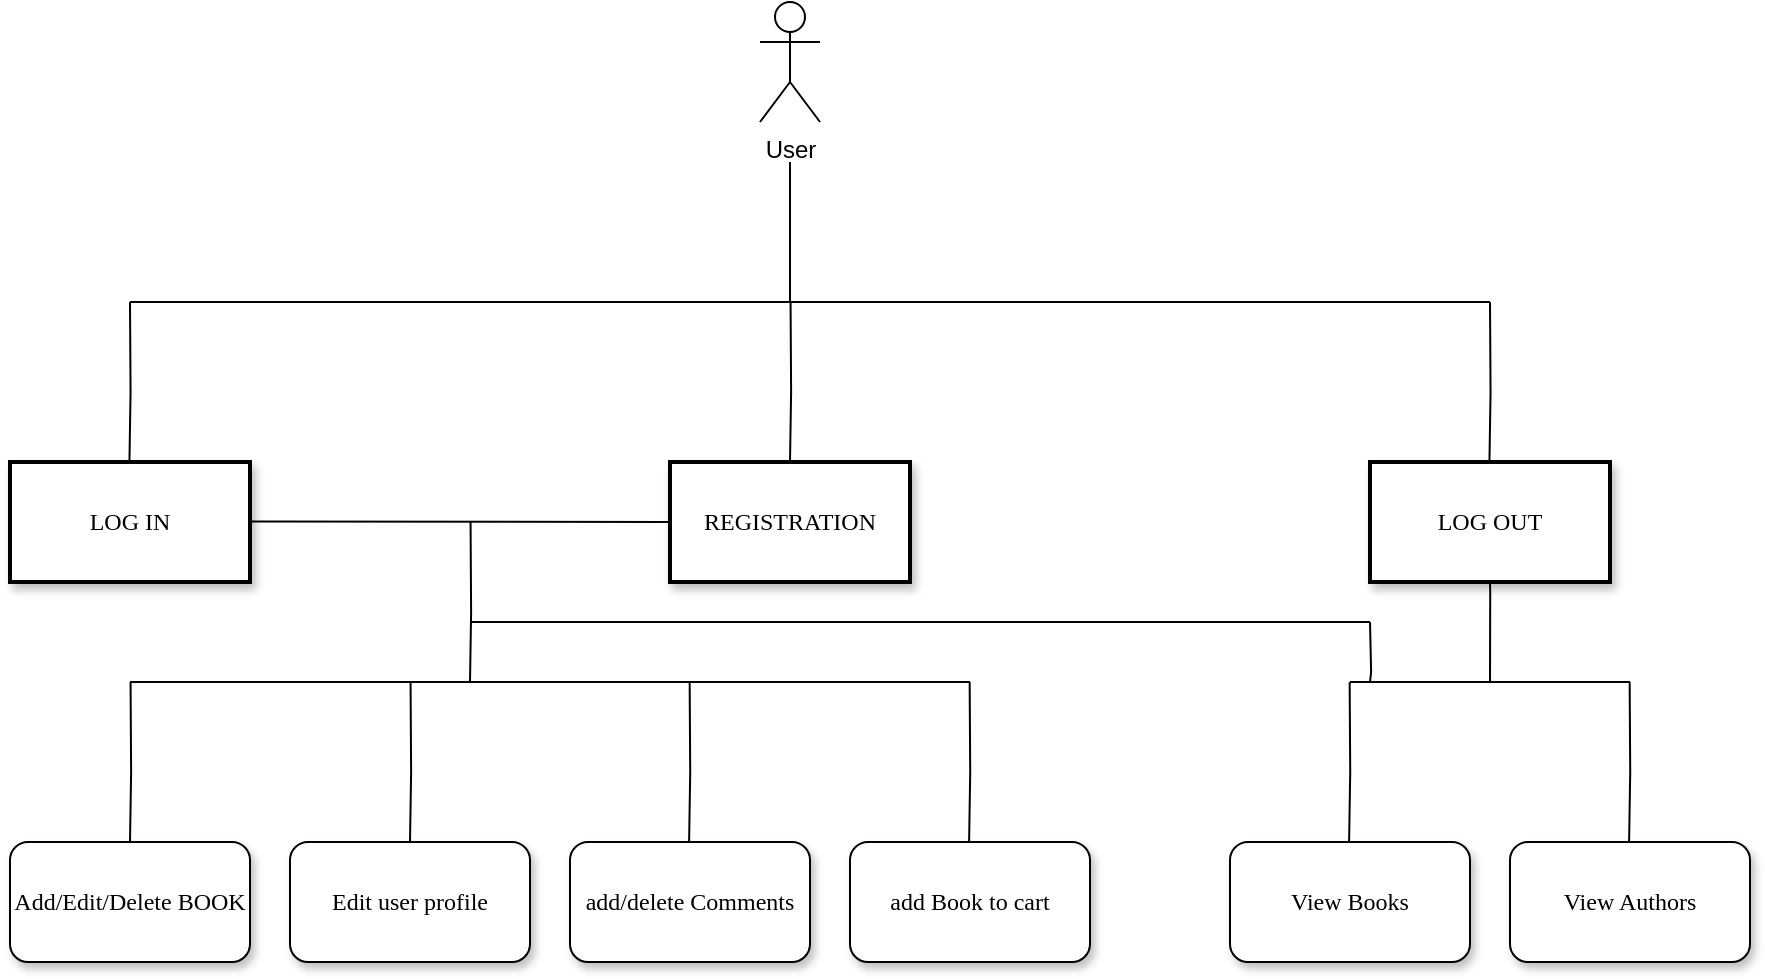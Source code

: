 <mxfile version="24.7.16">
  <diagram name="Page-1" id="10a91c8b-09ff-31b1-d368-03940ed4cc9e">
    <mxGraphModel dx="954" dy="605" grid="1" gridSize="10" guides="1" tooltips="1" connect="1" arrows="1" fold="1" page="1" pageScale="1" pageWidth="1100" pageHeight="850" background="none" math="0" shadow="0">
      <root>
        <mxCell id="0" />
        <mxCell id="1" parent="0" />
        <mxCell id="62893188c0fa7362-2" value="Add/Edit/Delete BOOK" style="whiteSpace=wrap;html=1;rounded=1;shadow=1;labelBackgroundColor=none;strokeWidth=1;fontFamily=Verdana;fontSize=12;align=center;" parent="1" vertex="1">
          <mxGeometry x="160" y="430" width="120" height="60" as="geometry" />
        </mxCell>
        <mxCell id="62893188c0fa7362-3" value="View Books" style="whiteSpace=wrap;html=1;rounded=1;shadow=1;labelBackgroundColor=none;strokeWidth=1;fontFamily=Verdana;fontSize=12;align=center;" parent="1" vertex="1">
          <mxGeometry x="770" y="430" width="120" height="60" as="geometry" />
        </mxCell>
        <mxCell id="62893188c0fa7362-5" value="" style="rounded=0;html=1;labelBackgroundColor=none;startArrow=none;startFill=0;startSize=5;endArrow=none;endFill=0;endSize=5;jettySize=auto;orthogonalLoop=1;strokeWidth=1;fontFamily=Verdana;fontSize=12" parent="1" edge="1">
          <mxGeometry x="-0.359" y="-11" relative="1" as="geometry">
            <mxPoint as="offset" />
            <mxPoint x="550" y="90" as="sourcePoint" />
            <mxPoint x="550" y="160" as="targetPoint" />
          </mxGeometry>
        </mxCell>
        <mxCell id="62893188c0fa7362-8" value="View Authors" style="whiteSpace=wrap;html=1;rounded=1;shadow=1;labelBackgroundColor=none;strokeWidth=1;fontFamily=Verdana;fontSize=12;align=center;" parent="1" vertex="1">
          <mxGeometry x="910" y="430" width="120" height="60" as="geometry" />
        </mxCell>
        <mxCell id="62893188c0fa7362-9" value="add Book to cart" style="whiteSpace=wrap;html=1;rounded=1;shadow=1;labelBackgroundColor=none;strokeWidth=1;fontFamily=Verdana;fontSize=12;align=center;" parent="1" vertex="1">
          <mxGeometry x="580" y="430" width="120" height="60" as="geometry" />
        </mxCell>
        <mxCell id="62893188c0fa7362-10" value="REGISTRATION" style="whiteSpace=wrap;html=1;rounded=0;shadow=1;labelBackgroundColor=none;strokeWidth=2;fontFamily=Verdana;fontSize=12;align=center;" parent="1" vertex="1">
          <mxGeometry x="490" y="240" width="120" height="60" as="geometry" />
        </mxCell>
        <mxCell id="62893188c0fa7362-11" value="LOG OUT" style="whiteSpace=wrap;html=1;rounded=0;shadow=1;labelBackgroundColor=none;strokeWidth=2;fontFamily=Verdana;fontSize=12;align=center;" parent="1" vertex="1">
          <mxGeometry x="840" y="240" width="120" height="60" as="geometry" />
        </mxCell>
        <mxCell id="62893188c0fa7362-12" value="Edit user profile" style="whiteSpace=wrap;html=1;rounded=1;shadow=1;labelBackgroundColor=none;strokeWidth=1;fontFamily=Verdana;fontSize=12;align=center;" parent="1" vertex="1">
          <mxGeometry x="300" y="430" width="120" height="60" as="geometry" />
        </mxCell>
        <mxCell id="62893188c0fa7362-13" value="add/delete Comments" style="whiteSpace=wrap;html=1;rounded=1;shadow=1;labelBackgroundColor=none;strokeWidth=1;fontFamily=Verdana;fontSize=12;align=center;" parent="1" vertex="1">
          <mxGeometry x="440" y="430" width="120" height="60" as="geometry" />
        </mxCell>
        <mxCell id="62893188c0fa7362-15" value="" style="rounded=0;html=1;labelBackgroundColor=none;startArrow=none;startFill=0;startSize=5;endArrow=none;endFill=0;endSize=5;jettySize=auto;orthogonalLoop=1;strokeWidth=1;fontFamily=Verdana;fontSize=12" parent="1" edge="1">
          <mxGeometry x="-0.2" y="14" relative="1" as="geometry">
            <mxPoint as="offset" />
            <mxPoint x="220" y="160" as="sourcePoint" />
            <mxPoint x="900" y="160" as="targetPoint" />
          </mxGeometry>
        </mxCell>
        <mxCell id="62893188c0fa7362-20" value="LOG IN" style="whiteSpace=wrap;html=1;rounded=0;shadow=1;labelBackgroundColor=none;strokeWidth=2;fontFamily=Verdana;fontSize=12;align=center;" parent="1" vertex="1">
          <mxGeometry x="160" y="240" width="120" height="60" as="geometry" />
        </mxCell>
        <mxCell id="62893188c0fa7362-24" value="" style="rounded=0;html=1;labelBackgroundColor=none;startArrow=none;startFill=0;startSize=5;endArrow=none;endFill=0;endSize=5;jettySize=auto;orthogonalLoop=1;strokeWidth=1;fontFamily=Verdana;fontSize=12" parent="1" edge="1">
          <mxGeometry x="0.137" y="-16" relative="1" as="geometry">
            <mxPoint as="offset" />
            <mxPoint x="219.72" y="240" as="sourcePoint" />
            <mxPoint x="220" y="160" as="targetPoint" />
            <Array as="points">
              <mxPoint x="220.28" y="205" />
            </Array>
          </mxGeometry>
        </mxCell>
        <mxCell id="62893188c0fa7362-27" value="" style="rounded=0;html=1;labelBackgroundColor=none;startArrow=none;startFill=0;startSize=5;endArrow=none;endFill=0;endSize=5;jettySize=auto;orthogonalLoop=1;strokeWidth=1;fontFamily=Verdana;fontSize=12" parent="1" edge="1">
          <mxGeometry x="0.137" y="16" relative="1" as="geometry">
            <mxPoint as="offset" />
            <mxPoint x="830" y="350" as="sourcePoint" />
            <mxPoint x="970" y="350" as="targetPoint" />
          </mxGeometry>
        </mxCell>
        <mxCell id="VufN_xIFVLSzE2tCIOWp-1" value="" style="rounded=0;html=1;labelBackgroundColor=none;startArrow=none;startFill=0;startSize=5;endArrow=none;endFill=0;endSize=5;jettySize=auto;orthogonalLoop=1;strokeWidth=1;fontFamily=Verdana;fontSize=12" edge="1" parent="1">
          <mxGeometry x="0.134" y="-16" relative="1" as="geometry">
            <mxPoint as="offset" />
            <mxPoint x="550" y="240" as="sourcePoint" />
            <mxPoint x="550.28" y="160" as="targetPoint" />
            <Array as="points">
              <mxPoint x="550.56" y="205" />
            </Array>
          </mxGeometry>
        </mxCell>
        <mxCell id="VufN_xIFVLSzE2tCIOWp-2" value="" style="rounded=0;html=1;labelBackgroundColor=none;startArrow=none;startFill=0;startSize=5;endArrow=none;endFill=0;endSize=5;jettySize=auto;orthogonalLoop=1;strokeWidth=1;fontFamily=Verdana;fontSize=12" edge="1" parent="1">
          <mxGeometry x="0.137" y="-16" relative="1" as="geometry">
            <mxPoint as="offset" />
            <mxPoint x="899.72" y="240" as="sourcePoint" />
            <mxPoint x="900" y="160" as="targetPoint" />
            <Array as="points">
              <mxPoint x="900.28" y="205" />
            </Array>
          </mxGeometry>
        </mxCell>
        <mxCell id="VufN_xIFVLSzE2tCIOWp-3" value="" style="rounded=0;html=1;labelBackgroundColor=none;startArrow=none;startFill=0;startSize=5;endArrow=none;endFill=0;endSize=5;jettySize=auto;orthogonalLoop=1;strokeWidth=1;fontFamily=Verdana;fontSize=12;entryX=0;entryY=0.5;entryDx=0;entryDy=0;" edge="1" parent="1" target="62893188c0fa7362-10">
          <mxGeometry x="-0.2" y="-14" relative="1" as="geometry">
            <mxPoint as="offset" />
            <mxPoint x="280" y="269.74" as="sourcePoint" />
            <mxPoint x="484.46" y="269.74" as="targetPoint" />
          </mxGeometry>
        </mxCell>
        <mxCell id="VufN_xIFVLSzE2tCIOWp-4" value="" style="rounded=0;html=1;labelBackgroundColor=none;startArrow=none;startFill=0;startSize=5;endArrow=none;endFill=0;endSize=5;jettySize=auto;orthogonalLoop=1;strokeWidth=1;fontFamily=Verdana;fontSize=12" edge="1" parent="1">
          <mxGeometry x="-0.2" y="-14" relative="1" as="geometry">
            <mxPoint as="offset" />
            <mxPoint x="220" y="350" as="sourcePoint" />
            <mxPoint x="640" y="350" as="targetPoint" />
          </mxGeometry>
        </mxCell>
        <mxCell id="VufN_xIFVLSzE2tCIOWp-5" value="" style="rounded=0;html=1;labelBackgroundColor=none;startArrow=none;startFill=0;startSize=5;endArrow=none;endFill=0;endSize=5;jettySize=auto;orthogonalLoop=1;strokeWidth=1;fontFamily=Verdana;fontSize=12" edge="1" parent="1">
          <mxGeometry x="0.147" y="-16" relative="1" as="geometry">
            <mxPoint as="offset" />
            <mxPoint x="390" y="350" as="sourcePoint" />
            <mxPoint x="390.28" y="270" as="targetPoint" />
            <Array as="points">
              <mxPoint x="390.56" y="315" />
            </Array>
          </mxGeometry>
        </mxCell>
        <mxCell id="VufN_xIFVLSzE2tCIOWp-6" value="" style="rounded=0;html=1;labelBackgroundColor=none;startArrow=none;startFill=0;startSize=5;endArrow=none;endFill=0;endSize=5;jettySize=auto;orthogonalLoop=1;strokeWidth=1;fontFamily=Verdana;fontSize=12" edge="1" parent="1">
          <mxGeometry x="0.147" y="-16" relative="1" as="geometry">
            <mxPoint as="offset" />
            <mxPoint x="220" y="430" as="sourcePoint" />
            <mxPoint x="220.28" y="350" as="targetPoint" />
            <Array as="points">
              <mxPoint x="220.56" y="395" />
            </Array>
          </mxGeometry>
        </mxCell>
        <mxCell id="VufN_xIFVLSzE2tCIOWp-7" value="" style="rounded=0;html=1;labelBackgroundColor=none;startArrow=none;startFill=0;startSize=5;endArrow=none;endFill=0;endSize=5;jettySize=auto;orthogonalLoop=1;strokeWidth=1;fontFamily=Verdana;fontSize=12" edge="1" parent="1">
          <mxGeometry x="0.147" y="-16" relative="1" as="geometry">
            <mxPoint as="offset" />
            <mxPoint x="360" y="430" as="sourcePoint" />
            <mxPoint x="360.28" y="350" as="targetPoint" />
            <Array as="points">
              <mxPoint x="360.56" y="395" />
            </Array>
          </mxGeometry>
        </mxCell>
        <mxCell id="VufN_xIFVLSzE2tCIOWp-8" value="" style="rounded=0;html=1;labelBackgroundColor=none;startArrow=none;startFill=0;startSize=5;endArrow=none;endFill=0;endSize=5;jettySize=auto;orthogonalLoop=1;strokeWidth=1;fontFamily=Verdana;fontSize=12" edge="1" parent="1">
          <mxGeometry x="0.147" y="-16" relative="1" as="geometry">
            <mxPoint as="offset" />
            <mxPoint x="499.55" y="430" as="sourcePoint" />
            <mxPoint x="499.83" y="350" as="targetPoint" />
            <Array as="points">
              <mxPoint x="500.11" y="395" />
            </Array>
          </mxGeometry>
        </mxCell>
        <mxCell id="VufN_xIFVLSzE2tCIOWp-9" value="" style="rounded=0;html=1;labelBackgroundColor=none;startArrow=none;startFill=0;startSize=5;endArrow=none;endFill=0;endSize=5;jettySize=auto;orthogonalLoop=1;strokeWidth=1;fontFamily=Verdana;fontSize=12" edge="1" parent="1">
          <mxGeometry x="0.147" y="-16" relative="1" as="geometry">
            <mxPoint as="offset" />
            <mxPoint x="639.55" y="430" as="sourcePoint" />
            <mxPoint x="639.83" y="350" as="targetPoint" />
            <Array as="points">
              <mxPoint x="640.11" y="395" />
            </Array>
          </mxGeometry>
        </mxCell>
        <mxCell id="VufN_xIFVLSzE2tCIOWp-10" value="" style="rounded=0;html=1;labelBackgroundColor=none;startArrow=none;startFill=0;startSize=5;endArrow=none;endFill=0;endSize=5;jettySize=auto;orthogonalLoop=1;strokeWidth=1;fontFamily=Verdana;fontSize=12" edge="1" parent="1">
          <mxGeometry x="0.147" y="-16" relative="1" as="geometry">
            <mxPoint as="offset" />
            <mxPoint x="829.55" y="430" as="sourcePoint" />
            <mxPoint x="829.83" y="350" as="targetPoint" />
            <Array as="points">
              <mxPoint x="830.11" y="395" />
            </Array>
          </mxGeometry>
        </mxCell>
        <mxCell id="VufN_xIFVLSzE2tCIOWp-11" value="" style="rounded=0;html=1;labelBackgroundColor=none;startArrow=none;startFill=0;startSize=5;endArrow=none;endFill=0;endSize=5;jettySize=auto;orthogonalLoop=1;strokeWidth=1;fontFamily=Verdana;fontSize=12" edge="1" parent="1">
          <mxGeometry x="0.147" y="-16" relative="1" as="geometry">
            <mxPoint as="offset" />
            <mxPoint x="969.55" y="430" as="sourcePoint" />
            <mxPoint x="969.83" y="350" as="targetPoint" />
            <Array as="points">
              <mxPoint x="970.11" y="395" />
            </Array>
          </mxGeometry>
        </mxCell>
        <mxCell id="VufN_xIFVLSzE2tCIOWp-14" value="" style="rounded=0;html=1;labelBackgroundColor=none;startArrow=none;startFill=0;startSize=5;endArrow=none;endFill=0;endSize=5;jettySize=auto;orthogonalLoop=1;strokeWidth=1;fontFamily=Verdana;fontSize=12" edge="1" parent="1">
          <mxGeometry x="0.147" y="-16" relative="1" as="geometry">
            <mxPoint as="offset" />
            <mxPoint x="900" y="350" as="sourcePoint" />
            <mxPoint x="900" y="300" as="targetPoint" />
            <Array as="points">
              <mxPoint x="900.11" y="305" />
            </Array>
          </mxGeometry>
        </mxCell>
        <mxCell id="VufN_xIFVLSzE2tCIOWp-15" value="" style="rounded=0;html=1;labelBackgroundColor=none;startArrow=none;startFill=0;startSize=5;endArrow=none;endFill=0;endSize=5;jettySize=auto;orthogonalLoop=1;strokeWidth=1;fontFamily=Verdana;fontSize=12" edge="1" parent="1">
          <mxGeometry x="-0.2" y="-14" relative="1" as="geometry">
            <mxPoint as="offset" />
            <mxPoint x="390" y="320" as="sourcePoint" />
            <mxPoint x="840" y="320" as="targetPoint" />
          </mxGeometry>
        </mxCell>
        <mxCell id="VufN_xIFVLSzE2tCIOWp-16" value="" style="rounded=0;html=1;labelBackgroundColor=none;startArrow=none;startFill=0;startSize=5;endArrow=none;endFill=0;endSize=5;jettySize=auto;orthogonalLoop=1;strokeWidth=1;fontFamily=Verdana;fontSize=12" edge="1" parent="1">
          <mxGeometry x="0.147" y="-16" relative="1" as="geometry">
            <mxPoint as="offset" />
            <mxPoint x="840" y="350" as="sourcePoint" />
            <mxPoint x="840" y="320" as="targetPoint" />
            <Array as="points">
              <mxPoint x="840.56" y="345" />
            </Array>
          </mxGeometry>
        </mxCell>
        <mxCell id="VufN_xIFVLSzE2tCIOWp-17" value="User" style="shape=umlActor;verticalLabelPosition=bottom;verticalAlign=top;html=1;outlineConnect=0;" vertex="1" parent="1">
          <mxGeometry x="535" y="10" width="30" height="60" as="geometry" />
        </mxCell>
      </root>
    </mxGraphModel>
  </diagram>
</mxfile>
